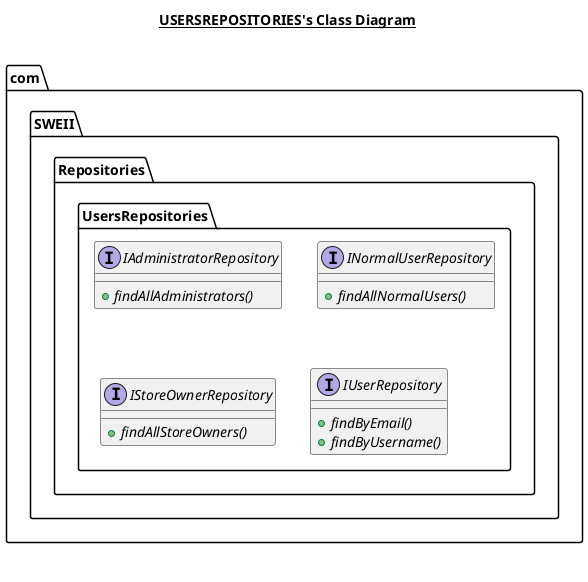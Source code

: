 @startuml

title __USERSREPOSITORIES's Class Diagram__\n

  namespace com.SWEII {
    namespace Repositories.UsersRepositories {
      interface com.SWEII.Repositories.UsersRepositories.IAdministratorRepository {
          {abstract} + findAllAdministrators()
      }
    }
  }
  

  namespace com.SWEII {
    namespace Repositories.UsersRepositories {
      interface com.SWEII.Repositories.UsersRepositories.INormalUserRepository {
          {abstract} + findAllNormalUsers()
      }
    }
  }
  

  namespace com.SWEII {
    namespace Repositories.UsersRepositories {
      interface com.SWEII.Repositories.UsersRepositories.IStoreOwnerRepository {
          {abstract} + findAllStoreOwners()
      }
    }
  }
  

  namespace com.SWEII {
    namespace Repositories.UsersRepositories {
      interface com.SWEII.Repositories.UsersRepositories.IUserRepository {
          {abstract} + findByEmail()
          {abstract} + findByUsername()
      }
    }
  }
  



right footer


endfooter

@enduml
